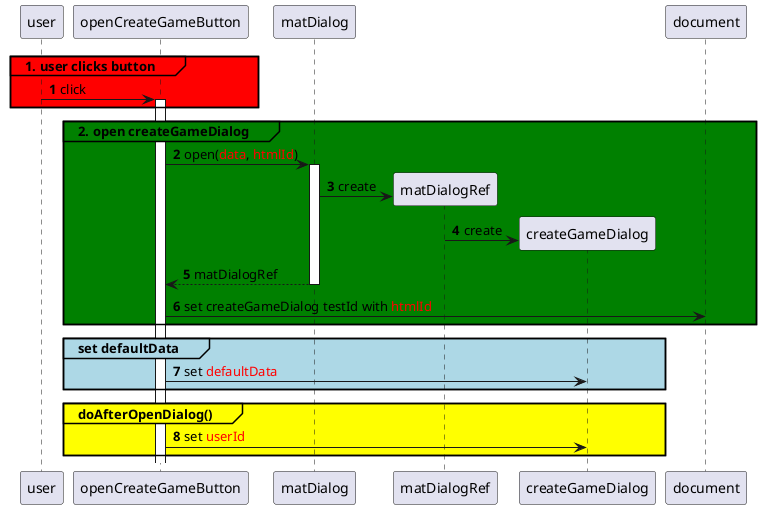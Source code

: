 @startuml
'https://plantuml.com/sequence-diagram

autonumber

'skinparam Sequence {
' GroupBorderColor #3E730B
' GroupHeaderFontColor #3E730B
'}

participant user
participant openCreateGameButton
participant matDialog
participant matDialogRef
participant createGameDialog

group#red #red 1. user clicks button
user -> openCreateGameButton ++: click
end

group#green #green 2. open createGameDialog
openCreateGameButton -> matDialog ++: open(<font color=red>data</font>, <font color=red>htmlId</font>)
matDialog -> matDialogRef **: create
matDialogRef -> createGameDialog **: create
return matDialogRef
openCreateGameButton -> document: set createGameDialog testId with <font color=red>htmlId</font>
end

group#lightBlue #lightBlue set defaultData
openCreateGameButton -> createGameDialog: set <font color=red>defaultData</font>
end
group#yellow #yellow doAfterOpenDialog()
openCreateGameButton -> createGameDialog: set <font color=red>userId</font>
end

@enduml
